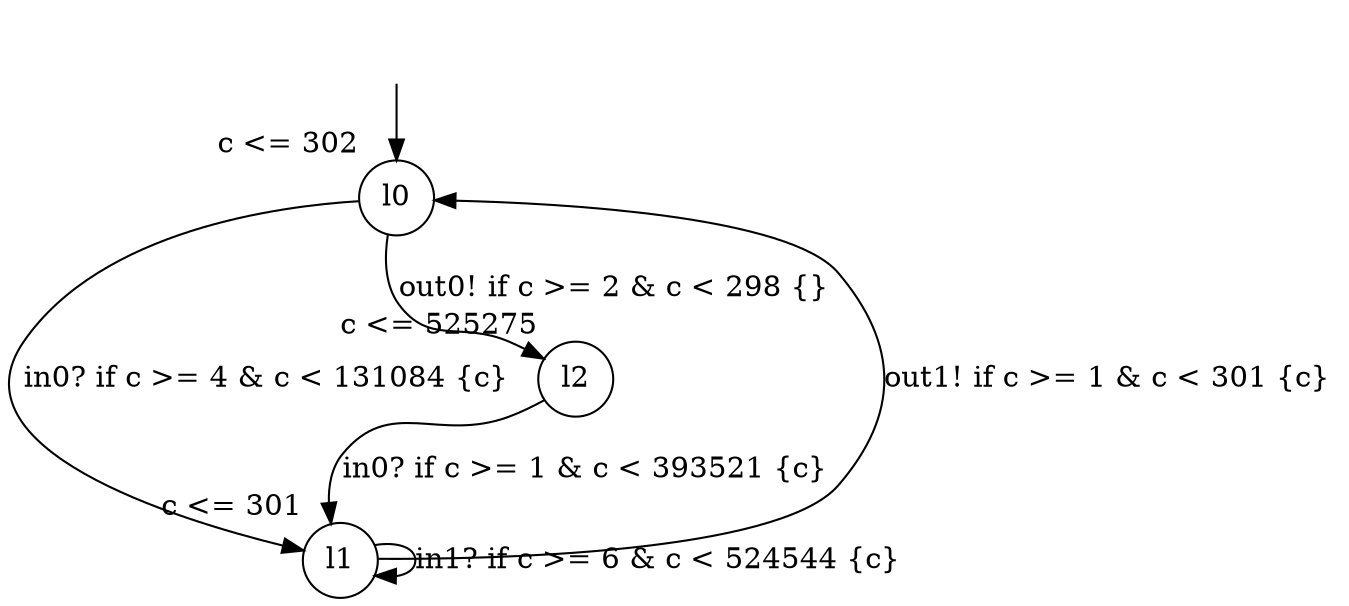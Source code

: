 digraph g {
__start0 [label="" shape="none"];
l0 [shape="circle" margin=0 label="l0", xlabel="c <= 302"];
l1 [shape="circle" margin=0 label="l1", xlabel="c <= 301"];
l2 [shape="circle" margin=0 label="l2", xlabel="c <= 525275"];
l0 -> l2 [label="out0! if c >= 2 & c < 298 {} "];
l0 -> l1 [label="in0? if c >= 4 & c < 131084 {c} "];
l1 -> l1 [label="in1? if c >= 6 & c < 524544 {c} "];
l1 -> l0 [label="out1! if c >= 1 & c < 301 {c} "];
l2 -> l1 [label="in0? if c >= 1 & c < 393521 {c} "];
__start0 -> l0;
}
